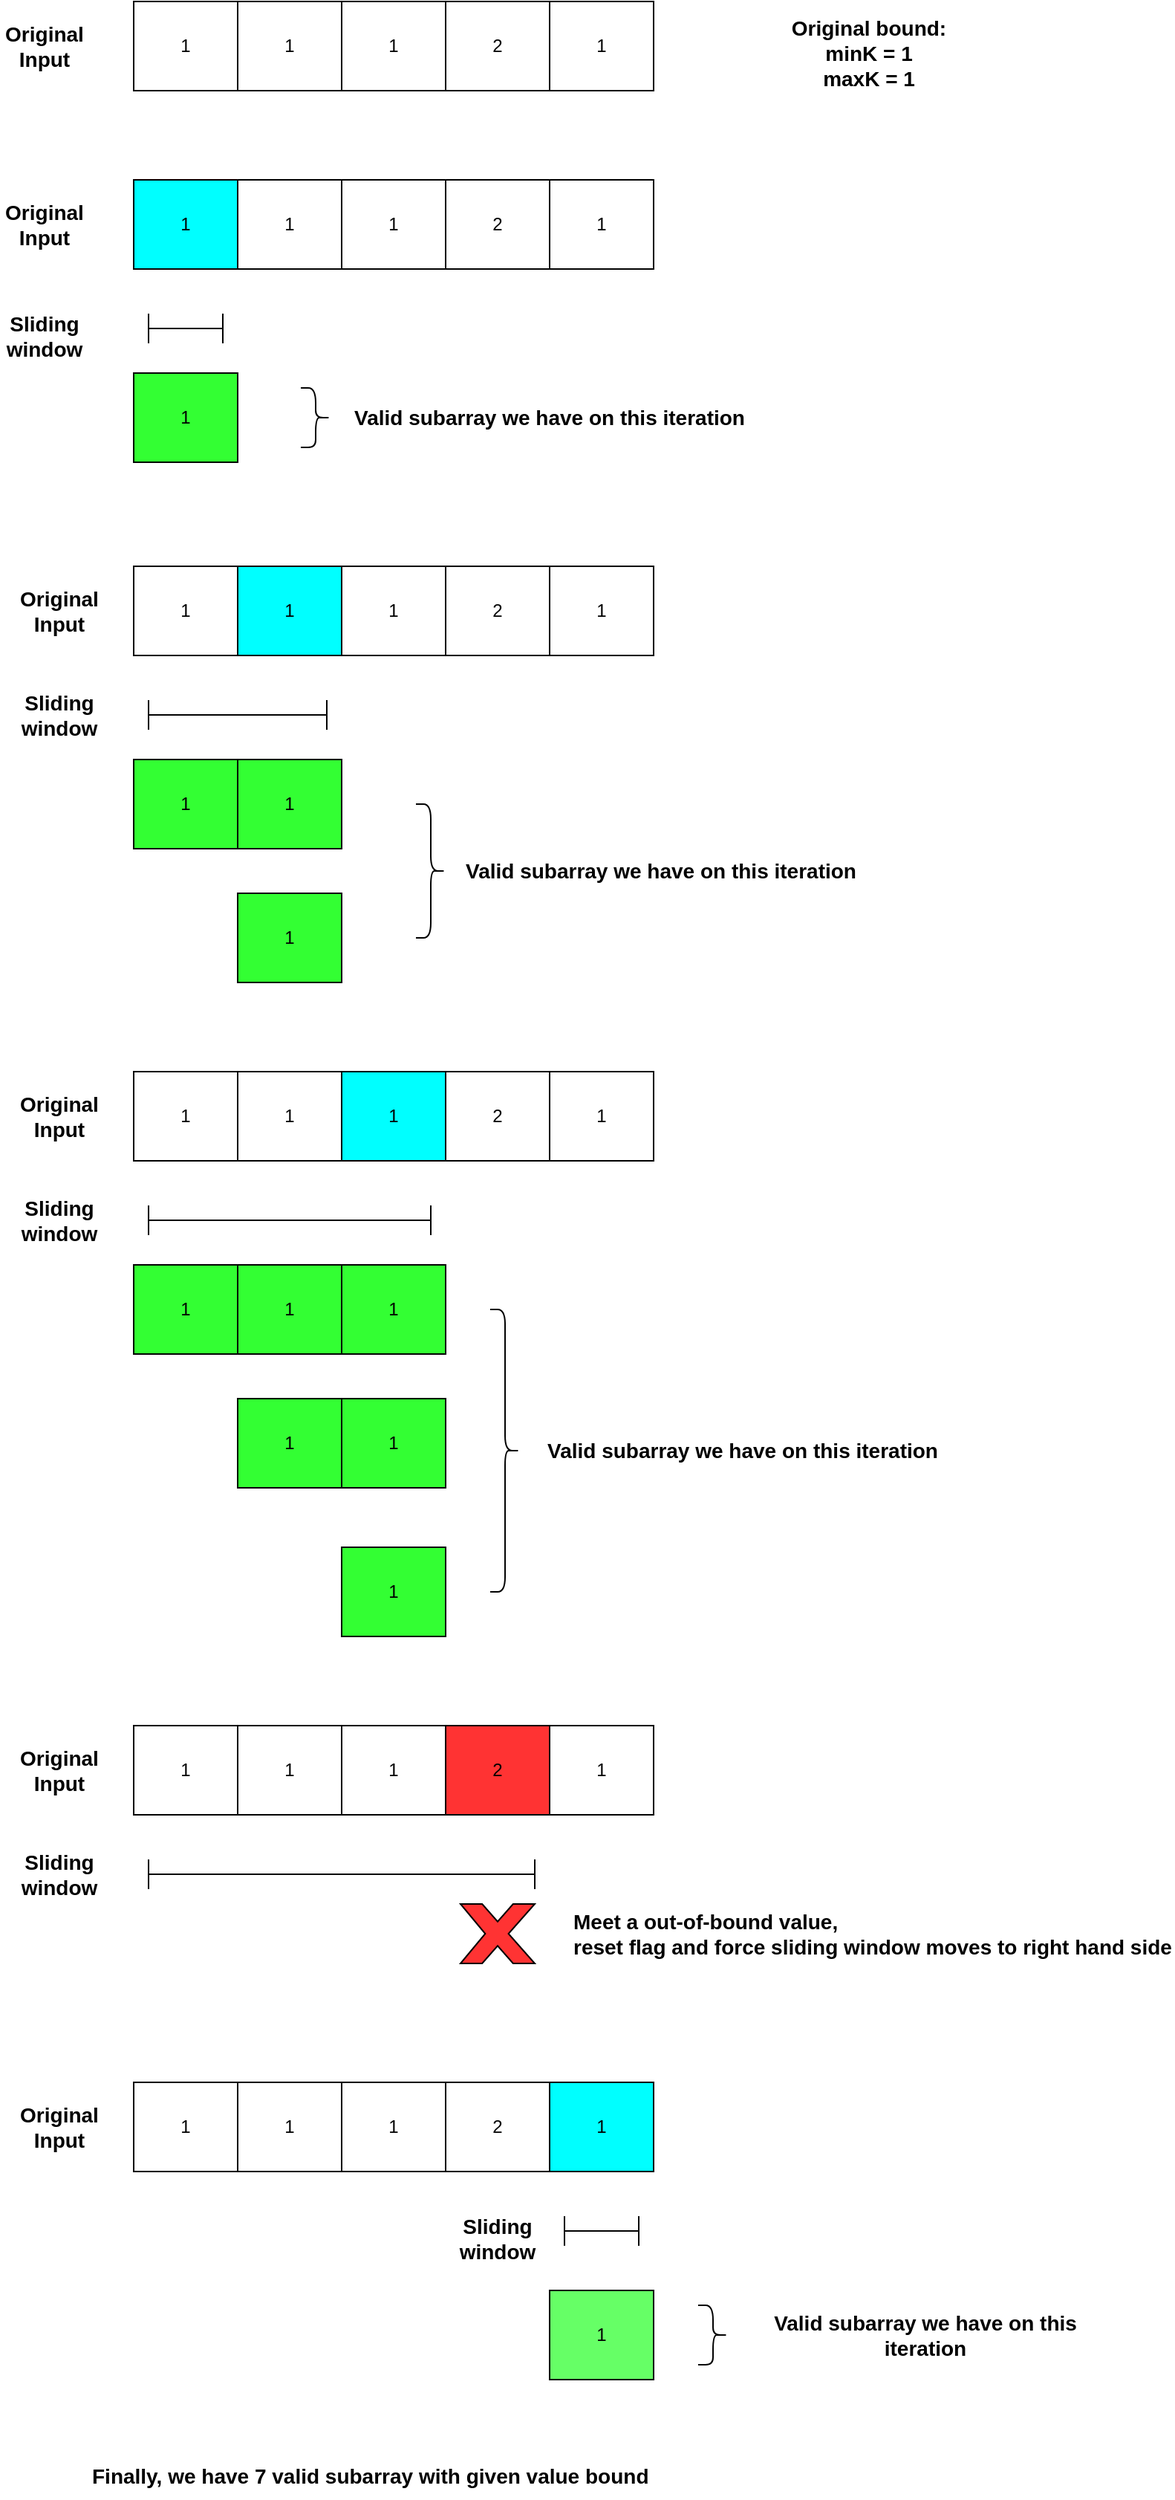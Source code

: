 <mxfile version="20.4.1" type="github">
  <diagram id="rx4cs3UstuWfeNW1Yqym" name="第 1 页">
    <mxGraphModel dx="974" dy="475" grid="1" gridSize="10" guides="1" tooltips="1" connect="1" arrows="1" fold="1" page="1" pageScale="1" pageWidth="827" pageHeight="1169" math="0" shadow="0">
      <root>
        <mxCell id="0" />
        <mxCell id="1" parent="0" />
        <mxCell id="fgOzfoC5r0u5ENq1_FYO-1" value="1" style="rounded=0;whiteSpace=wrap;html=1;" vertex="1" parent="1">
          <mxGeometry x="120" y="40" width="70" height="60" as="geometry" />
        </mxCell>
        <mxCell id="fgOzfoC5r0u5ENq1_FYO-2" value="1" style="rounded=0;whiteSpace=wrap;html=1;" vertex="1" parent="1">
          <mxGeometry x="190" y="40" width="70" height="60" as="geometry" />
        </mxCell>
        <mxCell id="fgOzfoC5r0u5ENq1_FYO-3" value="1" style="rounded=0;whiteSpace=wrap;html=1;" vertex="1" parent="1">
          <mxGeometry x="260" y="40" width="70" height="60" as="geometry" />
        </mxCell>
        <mxCell id="fgOzfoC5r0u5ENq1_FYO-4" value="2" style="rounded=0;whiteSpace=wrap;html=1;" vertex="1" parent="1">
          <mxGeometry x="330" y="40" width="70" height="60" as="geometry" />
        </mxCell>
        <mxCell id="fgOzfoC5r0u5ENq1_FYO-6" value="1" style="rounded=0;whiteSpace=wrap;html=1;" vertex="1" parent="1">
          <mxGeometry x="400" y="40" width="70" height="60" as="geometry" />
        </mxCell>
        <mxCell id="fgOzfoC5r0u5ENq1_FYO-7" value="1" style="rounded=0;whiteSpace=wrap;html=1;fillColor=#00FFFF;" vertex="1" parent="1">
          <mxGeometry x="120" y="160" width="70" height="60" as="geometry" />
        </mxCell>
        <mxCell id="fgOzfoC5r0u5ENq1_FYO-8" value="1" style="rounded=0;whiteSpace=wrap;html=1;" vertex="1" parent="1">
          <mxGeometry x="190" y="160" width="70" height="60" as="geometry" />
        </mxCell>
        <mxCell id="fgOzfoC5r0u5ENq1_FYO-9" value="1" style="rounded=0;whiteSpace=wrap;html=1;" vertex="1" parent="1">
          <mxGeometry x="260" y="160" width="70" height="60" as="geometry" />
        </mxCell>
        <mxCell id="fgOzfoC5r0u5ENq1_FYO-10" value="2" style="rounded=0;whiteSpace=wrap;html=1;" vertex="1" parent="1">
          <mxGeometry x="330" y="160" width="70" height="60" as="geometry" />
        </mxCell>
        <mxCell id="fgOzfoC5r0u5ENq1_FYO-11" value="1" style="rounded=0;whiteSpace=wrap;html=1;" vertex="1" parent="1">
          <mxGeometry x="400" y="160" width="70" height="60" as="geometry" />
        </mxCell>
        <mxCell id="fgOzfoC5r0u5ENq1_FYO-13" value="" style="shape=crossbar;whiteSpace=wrap;html=1;rounded=1;" vertex="1" parent="1">
          <mxGeometry x="130" y="250" width="50" height="20" as="geometry" />
        </mxCell>
        <mxCell id="fgOzfoC5r0u5ENq1_FYO-14" value="1" style="rounded=0;whiteSpace=wrap;html=1;fillColor=#33FF33;" vertex="1" parent="1">
          <mxGeometry x="120" y="290" width="70" height="60" as="geometry" />
        </mxCell>
        <mxCell id="fgOzfoC5r0u5ENq1_FYO-15" value="1" style="rounded=0;whiteSpace=wrap;html=1;" vertex="1" parent="1">
          <mxGeometry x="120" y="420" width="70" height="60" as="geometry" />
        </mxCell>
        <mxCell id="fgOzfoC5r0u5ENq1_FYO-16" value="1" style="rounded=0;whiteSpace=wrap;html=1;fillColor=#00FFFF;" vertex="1" parent="1">
          <mxGeometry x="190" y="420" width="70" height="60" as="geometry" />
        </mxCell>
        <mxCell id="fgOzfoC5r0u5ENq1_FYO-17" value="1" style="rounded=0;whiteSpace=wrap;html=1;" vertex="1" parent="1">
          <mxGeometry x="260" y="420" width="70" height="60" as="geometry" />
        </mxCell>
        <mxCell id="fgOzfoC5r0u5ENq1_FYO-18" value="2" style="rounded=0;whiteSpace=wrap;html=1;" vertex="1" parent="1">
          <mxGeometry x="330" y="420" width="70" height="60" as="geometry" />
        </mxCell>
        <mxCell id="fgOzfoC5r0u5ENq1_FYO-19" value="1" style="rounded=0;whiteSpace=wrap;html=1;" vertex="1" parent="1">
          <mxGeometry x="400" y="420" width="70" height="60" as="geometry" />
        </mxCell>
        <mxCell id="fgOzfoC5r0u5ENq1_FYO-20" value="" style="shape=crossbar;whiteSpace=wrap;html=1;rounded=1;" vertex="1" parent="1">
          <mxGeometry x="130" y="510" width="120" height="20" as="geometry" />
        </mxCell>
        <mxCell id="fgOzfoC5r0u5ENq1_FYO-21" value="1" style="rounded=0;whiteSpace=wrap;html=1;fillColor=#33FF33;" vertex="1" parent="1">
          <mxGeometry x="120" y="550" width="70" height="60" as="geometry" />
        </mxCell>
        <mxCell id="fgOzfoC5r0u5ENq1_FYO-22" value="1" style="rounded=0;whiteSpace=wrap;html=1;fillColor=#33FF33;" vertex="1" parent="1">
          <mxGeometry x="190" y="550" width="70" height="60" as="geometry" />
        </mxCell>
        <mxCell id="fgOzfoC5r0u5ENq1_FYO-23" value="1" style="rounded=0;whiteSpace=wrap;html=1;fillColor=#33FF33;" vertex="1" parent="1">
          <mxGeometry x="190" y="640" width="70" height="60" as="geometry" />
        </mxCell>
        <mxCell id="fgOzfoC5r0u5ENq1_FYO-24" value="1" style="rounded=0;whiteSpace=wrap;html=1;" vertex="1" parent="1">
          <mxGeometry x="120" y="760" width="70" height="60" as="geometry" />
        </mxCell>
        <mxCell id="fgOzfoC5r0u5ENq1_FYO-25" value="1" style="rounded=0;whiteSpace=wrap;html=1;" vertex="1" parent="1">
          <mxGeometry x="190" y="760" width="70" height="60" as="geometry" />
        </mxCell>
        <mxCell id="fgOzfoC5r0u5ENq1_FYO-26" value="1" style="rounded=0;whiteSpace=wrap;html=1;fillColor=#00FFFF;" vertex="1" parent="1">
          <mxGeometry x="260" y="760" width="70" height="60" as="geometry" />
        </mxCell>
        <mxCell id="fgOzfoC5r0u5ENq1_FYO-27" value="2" style="rounded=0;whiteSpace=wrap;html=1;" vertex="1" parent="1">
          <mxGeometry x="330" y="760" width="70" height="60" as="geometry" />
        </mxCell>
        <mxCell id="fgOzfoC5r0u5ENq1_FYO-28" value="1" style="rounded=0;whiteSpace=wrap;html=1;" vertex="1" parent="1">
          <mxGeometry x="400" y="760" width="70" height="60" as="geometry" />
        </mxCell>
        <mxCell id="fgOzfoC5r0u5ENq1_FYO-29" value="" style="shape=crossbar;whiteSpace=wrap;html=1;rounded=1;" vertex="1" parent="1">
          <mxGeometry x="130" y="850" width="190" height="20" as="geometry" />
        </mxCell>
        <mxCell id="fgOzfoC5r0u5ENq1_FYO-30" value="1" style="rounded=0;whiteSpace=wrap;html=1;fillColor=#33FF33;" vertex="1" parent="1">
          <mxGeometry x="120" y="890" width="70" height="60" as="geometry" />
        </mxCell>
        <mxCell id="fgOzfoC5r0u5ENq1_FYO-31" value="1" style="rounded=0;whiteSpace=wrap;html=1;fillColor=#33FF33;" vertex="1" parent="1">
          <mxGeometry x="190" y="890" width="70" height="60" as="geometry" />
        </mxCell>
        <mxCell id="fgOzfoC5r0u5ENq1_FYO-32" value="1" style="rounded=0;whiteSpace=wrap;html=1;fillColor=#33FF33;" vertex="1" parent="1">
          <mxGeometry x="190" y="980" width="70" height="60" as="geometry" />
        </mxCell>
        <mxCell id="fgOzfoC5r0u5ENq1_FYO-33" value="1" style="rounded=0;whiteSpace=wrap;html=1;fillColor=#33FF33;" vertex="1" parent="1">
          <mxGeometry x="260" y="890" width="70" height="60" as="geometry" />
        </mxCell>
        <mxCell id="fgOzfoC5r0u5ENq1_FYO-34" value="1" style="rounded=0;whiteSpace=wrap;html=1;fillColor=#33FF33;" vertex="1" parent="1">
          <mxGeometry x="260" y="980" width="70" height="60" as="geometry" />
        </mxCell>
        <mxCell id="fgOzfoC5r0u5ENq1_FYO-35" value="1" style="rounded=0;whiteSpace=wrap;html=1;fillColor=#33FF33;" vertex="1" parent="1">
          <mxGeometry x="260" y="1080" width="70" height="60" as="geometry" />
        </mxCell>
        <mxCell id="fgOzfoC5r0u5ENq1_FYO-36" value="1" style="rounded=0;whiteSpace=wrap;html=1;" vertex="1" parent="1">
          <mxGeometry x="120" y="1200" width="70" height="60" as="geometry" />
        </mxCell>
        <mxCell id="fgOzfoC5r0u5ENq1_FYO-37" value="1" style="rounded=0;whiteSpace=wrap;html=1;" vertex="1" parent="1">
          <mxGeometry x="190" y="1200" width="70" height="60" as="geometry" />
        </mxCell>
        <mxCell id="fgOzfoC5r0u5ENq1_FYO-38" value="1" style="rounded=0;whiteSpace=wrap;html=1;" vertex="1" parent="1">
          <mxGeometry x="260" y="1200" width="70" height="60" as="geometry" />
        </mxCell>
        <mxCell id="fgOzfoC5r0u5ENq1_FYO-39" value="2" style="rounded=0;whiteSpace=wrap;html=1;fillColor=#FF3333;" vertex="1" parent="1">
          <mxGeometry x="330" y="1200" width="70" height="60" as="geometry" />
        </mxCell>
        <mxCell id="fgOzfoC5r0u5ENq1_FYO-40" value="1" style="rounded=0;whiteSpace=wrap;html=1;" vertex="1" parent="1">
          <mxGeometry x="400" y="1200" width="70" height="60" as="geometry" />
        </mxCell>
        <mxCell id="fgOzfoC5r0u5ENq1_FYO-41" value="" style="shape=crossbar;whiteSpace=wrap;html=1;rounded=1;" vertex="1" parent="1">
          <mxGeometry x="130" y="1290" width="260" height="20" as="geometry" />
        </mxCell>
        <mxCell id="fgOzfoC5r0u5ENq1_FYO-48" value="" style="verticalLabelPosition=bottom;verticalAlign=top;html=1;shape=mxgraph.basic.x;fillColor=#FF3333;" vertex="1" parent="1">
          <mxGeometry x="340" y="1320" width="50" height="40" as="geometry" />
        </mxCell>
        <mxCell id="fgOzfoC5r0u5ENq1_FYO-49" value="1" style="rounded=0;whiteSpace=wrap;html=1;" vertex="1" parent="1">
          <mxGeometry x="120" y="1440" width="70" height="60" as="geometry" />
        </mxCell>
        <mxCell id="fgOzfoC5r0u5ENq1_FYO-50" value="1" style="rounded=0;whiteSpace=wrap;html=1;" vertex="1" parent="1">
          <mxGeometry x="190" y="1440" width="70" height="60" as="geometry" />
        </mxCell>
        <mxCell id="fgOzfoC5r0u5ENq1_FYO-51" value="1" style="rounded=0;whiteSpace=wrap;html=1;" vertex="1" parent="1">
          <mxGeometry x="260" y="1440" width="70" height="60" as="geometry" />
        </mxCell>
        <mxCell id="fgOzfoC5r0u5ENq1_FYO-52" value="2" style="rounded=0;whiteSpace=wrap;html=1;fillColor=#FFFFFF;" vertex="1" parent="1">
          <mxGeometry x="330" y="1440" width="70" height="60" as="geometry" />
        </mxCell>
        <mxCell id="fgOzfoC5r0u5ENq1_FYO-53" value="1" style="rounded=0;whiteSpace=wrap;html=1;fillColor=#00FFFF;" vertex="1" parent="1">
          <mxGeometry x="400" y="1440" width="70" height="60" as="geometry" />
        </mxCell>
        <mxCell id="fgOzfoC5r0u5ENq1_FYO-54" value="" style="shape=crossbar;whiteSpace=wrap;html=1;rounded=1;" vertex="1" parent="1">
          <mxGeometry x="410" y="1530" width="50" height="20" as="geometry" />
        </mxCell>
        <mxCell id="fgOzfoC5r0u5ENq1_FYO-56" value="1" style="rounded=0;whiteSpace=wrap;html=1;fillColor=#66FF66;" vertex="1" parent="1">
          <mxGeometry x="400" y="1580" width="70" height="60" as="geometry" />
        </mxCell>
        <mxCell id="fgOzfoC5r0u5ENq1_FYO-57" value="&lt;font style=&quot;font-size: 14px;&quot;&gt;&lt;b&gt;Original Input&lt;/b&gt;&lt;/font&gt;" style="text;html=1;strokeColor=none;fillColor=none;align=center;verticalAlign=middle;whiteSpace=wrap;rounded=0;" vertex="1" parent="1">
          <mxGeometry x="30" y="55" width="60" height="30" as="geometry" />
        </mxCell>
        <mxCell id="fgOzfoC5r0u5ENq1_FYO-58" value="&lt;b&gt;&lt;font style=&quot;font-size: 14px;&quot;&gt;Original Input&lt;/font&gt;&lt;/b&gt;" style="text;html=1;strokeColor=none;fillColor=none;align=center;verticalAlign=middle;whiteSpace=wrap;rounded=0;" vertex="1" parent="1">
          <mxGeometry x="30" y="175" width="60" height="30" as="geometry" />
        </mxCell>
        <mxCell id="fgOzfoC5r0u5ENq1_FYO-59" value="&lt;b&gt;&lt;font style=&quot;font-size: 14px;&quot;&gt;Original Input&lt;/font&gt;&lt;/b&gt;" style="text;html=1;strokeColor=none;fillColor=none;align=center;verticalAlign=middle;whiteSpace=wrap;rounded=0;" vertex="1" parent="1">
          <mxGeometry x="40" y="435" width="60" height="30" as="geometry" />
        </mxCell>
        <mxCell id="fgOzfoC5r0u5ENq1_FYO-60" value="&lt;b&gt;&lt;font style=&quot;font-size: 14px;&quot;&gt;Original Input&lt;/font&gt;&lt;/b&gt;" style="text;html=1;strokeColor=none;fillColor=none;align=center;verticalAlign=middle;whiteSpace=wrap;rounded=0;" vertex="1" parent="1">
          <mxGeometry x="40" y="775" width="60" height="30" as="geometry" />
        </mxCell>
        <mxCell id="fgOzfoC5r0u5ENq1_FYO-61" value="&lt;b&gt;&lt;font style=&quot;font-size: 14px;&quot;&gt;Original Input&lt;/font&gt;&lt;/b&gt;" style="text;html=1;strokeColor=none;fillColor=none;align=center;verticalAlign=middle;whiteSpace=wrap;rounded=0;" vertex="1" parent="1">
          <mxGeometry x="40" y="1215" width="60" height="30" as="geometry" />
        </mxCell>
        <mxCell id="fgOzfoC5r0u5ENq1_FYO-62" value="&lt;b&gt;&lt;font style=&quot;font-size: 14px;&quot;&gt;Original Input&lt;/font&gt;&lt;/b&gt;" style="text;html=1;strokeColor=none;fillColor=none;align=center;verticalAlign=middle;whiteSpace=wrap;rounded=0;" vertex="1" parent="1">
          <mxGeometry x="40" y="1455" width="60" height="30" as="geometry" />
        </mxCell>
        <mxCell id="fgOzfoC5r0u5ENq1_FYO-63" value="&lt;font style=&quot;font-size: 14px;&quot;&gt;&lt;b&gt;Sliding window&lt;/b&gt;&lt;/font&gt;" style="text;html=1;strokeColor=none;fillColor=none;align=center;verticalAlign=middle;whiteSpace=wrap;rounded=0;" vertex="1" parent="1">
          <mxGeometry x="30" y="250" width="60" height="30" as="geometry" />
        </mxCell>
        <mxCell id="fgOzfoC5r0u5ENq1_FYO-64" value="&lt;b&gt;&lt;font style=&quot;font-size: 14px;&quot;&gt;Sliding window&lt;/font&gt;&lt;/b&gt;" style="text;html=1;strokeColor=none;fillColor=none;align=center;verticalAlign=middle;whiteSpace=wrap;rounded=0;" vertex="1" parent="1">
          <mxGeometry x="40" y="505" width="60" height="30" as="geometry" />
        </mxCell>
        <mxCell id="fgOzfoC5r0u5ENq1_FYO-65" value="&lt;b&gt;&lt;font style=&quot;font-size: 14px;&quot;&gt;Sliding window&lt;/font&gt;&lt;/b&gt;" style="text;html=1;strokeColor=none;fillColor=none;align=center;verticalAlign=middle;whiteSpace=wrap;rounded=0;" vertex="1" parent="1">
          <mxGeometry x="40" y="845" width="60" height="30" as="geometry" />
        </mxCell>
        <mxCell id="fgOzfoC5r0u5ENq1_FYO-66" value="&lt;b&gt;&lt;font style=&quot;font-size: 14px;&quot;&gt;Sliding window&lt;/font&gt;&lt;/b&gt;" style="text;html=1;strokeColor=none;fillColor=none;align=center;verticalAlign=middle;whiteSpace=wrap;rounded=0;" vertex="1" parent="1">
          <mxGeometry x="40" y="1285" width="60" height="30" as="geometry" />
        </mxCell>
        <mxCell id="fgOzfoC5r0u5ENq1_FYO-67" value="&lt;b&gt;&lt;font style=&quot;font-size: 14px;&quot;&gt;Sliding window&lt;/font&gt;&lt;/b&gt;" style="text;html=1;strokeColor=none;fillColor=none;align=center;verticalAlign=middle;whiteSpace=wrap;rounded=0;" vertex="1" parent="1">
          <mxGeometry x="335" y="1530" width="60" height="30" as="geometry" />
        </mxCell>
        <mxCell id="fgOzfoC5r0u5ENq1_FYO-68" value="&lt;b&gt;&lt;font style=&quot;font-size: 14px;&quot;&gt;Meet a out-of-bound value, &lt;br&gt;reset flag and force sliding window moves to right hand side&lt;/font&gt;&lt;/b&gt;" style="text;html=1;strokeColor=none;fillColor=none;align=left;verticalAlign=middle;whiteSpace=wrap;rounded=0;" vertex="1" parent="1">
          <mxGeometry x="414" y="1325" width="406" height="30" as="geometry" />
        </mxCell>
        <mxCell id="fgOzfoC5r0u5ENq1_FYO-69" value="&lt;b&gt;&lt;font style=&quot;font-size: 14px;&quot;&gt;Finally, we have 7 valid subarray with given value bound&lt;/font&gt;&lt;/b&gt;" style="text;html=1;strokeColor=none;fillColor=none;align=left;verticalAlign=middle;whiteSpace=wrap;rounded=0;" vertex="1" parent="1">
          <mxGeometry x="90" y="1690" width="410" height="30" as="geometry" />
        </mxCell>
        <mxCell id="fgOzfoC5r0u5ENq1_FYO-70" value="&lt;font style=&quot;font-size: 14px;&quot;&gt;&lt;b&gt;Original bound:&lt;br&gt;minK = 1&lt;br&gt;maxK = 1&lt;/b&gt;&lt;/font&gt;" style="text;html=1;strokeColor=none;fillColor=none;align=center;verticalAlign=middle;whiteSpace=wrap;rounded=0;" vertex="1" parent="1">
          <mxGeometry x="480" y="60" width="270" height="30" as="geometry" />
        </mxCell>
        <mxCell id="fgOzfoC5r0u5ENq1_FYO-71" value="" style="shape=curlyBracket;whiteSpace=wrap;html=1;rounded=1;flipH=1;fillColor=#66FF66;size=0.5;" vertex="1" parent="1">
          <mxGeometry x="232.5" y="300" width="20" height="40" as="geometry" />
        </mxCell>
        <mxCell id="fgOzfoC5r0u5ENq1_FYO-72" value="&lt;font style=&quot;font-size: 14px;&quot;&gt;&lt;b&gt;Valid subarray we have on this iteration&lt;/b&gt;&lt;/font&gt;" style="text;html=1;strokeColor=none;fillColor=none;align=center;verticalAlign=middle;whiteSpace=wrap;rounded=0;" vertex="1" parent="1">
          <mxGeometry x="260" y="305" width="280" height="30" as="geometry" />
        </mxCell>
        <mxCell id="fgOzfoC5r0u5ENq1_FYO-74" value="" style="shape=curlyBracket;whiteSpace=wrap;html=1;rounded=1;flipH=1;fillColor=#66FF66;size=0.5;" vertex="1" parent="1">
          <mxGeometry x="310" y="580" width="20" height="90" as="geometry" />
        </mxCell>
        <mxCell id="fgOzfoC5r0u5ENq1_FYO-76" value="" style="shape=curlyBracket;whiteSpace=wrap;html=1;rounded=1;flipH=1;fillColor=#66FF66;size=0.5;" vertex="1" parent="1">
          <mxGeometry x="360" y="920" width="20" height="190" as="geometry" />
        </mxCell>
        <mxCell id="fgOzfoC5r0u5ENq1_FYO-78" value="" style="shape=curlyBracket;whiteSpace=wrap;html=1;rounded=1;flipH=1;fillColor=#66FF66;size=0.5;" vertex="1" parent="1">
          <mxGeometry x="500" y="1590" width="20" height="40" as="geometry" />
        </mxCell>
        <mxCell id="fgOzfoC5r0u5ENq1_FYO-79" value="&lt;b&gt;&lt;font style=&quot;font-size: 14px;&quot;&gt;Valid subarray we have on this iteration&lt;/font&gt;&lt;/b&gt;" style="text;html=1;strokeColor=none;fillColor=none;align=center;verticalAlign=middle;whiteSpace=wrap;rounded=0;" vertex="1" parent="1">
          <mxGeometry x="527.5" y="1595" width="250" height="30" as="geometry" />
        </mxCell>
        <mxCell id="fgOzfoC5r0u5ENq1_FYO-80" value="&lt;font style=&quot;font-size: 14px;&quot;&gt;&lt;b&gt;Valid subarray we have on this iteration&lt;/b&gt;&lt;/font&gt;" style="text;html=1;strokeColor=none;fillColor=none;align=center;verticalAlign=middle;whiteSpace=wrap;rounded=0;" vertex="1" parent="1">
          <mxGeometry x="335" y="610" width="280" height="30" as="geometry" />
        </mxCell>
        <mxCell id="fgOzfoC5r0u5ENq1_FYO-81" value="&lt;font style=&quot;font-size: 14px;&quot;&gt;&lt;b&gt;Valid subarray we have on this iteration&lt;/b&gt;&lt;/font&gt;" style="text;html=1;strokeColor=none;fillColor=none;align=center;verticalAlign=middle;whiteSpace=wrap;rounded=0;" vertex="1" parent="1">
          <mxGeometry x="390" y="1000" width="280" height="30" as="geometry" />
        </mxCell>
      </root>
    </mxGraphModel>
  </diagram>
</mxfile>
